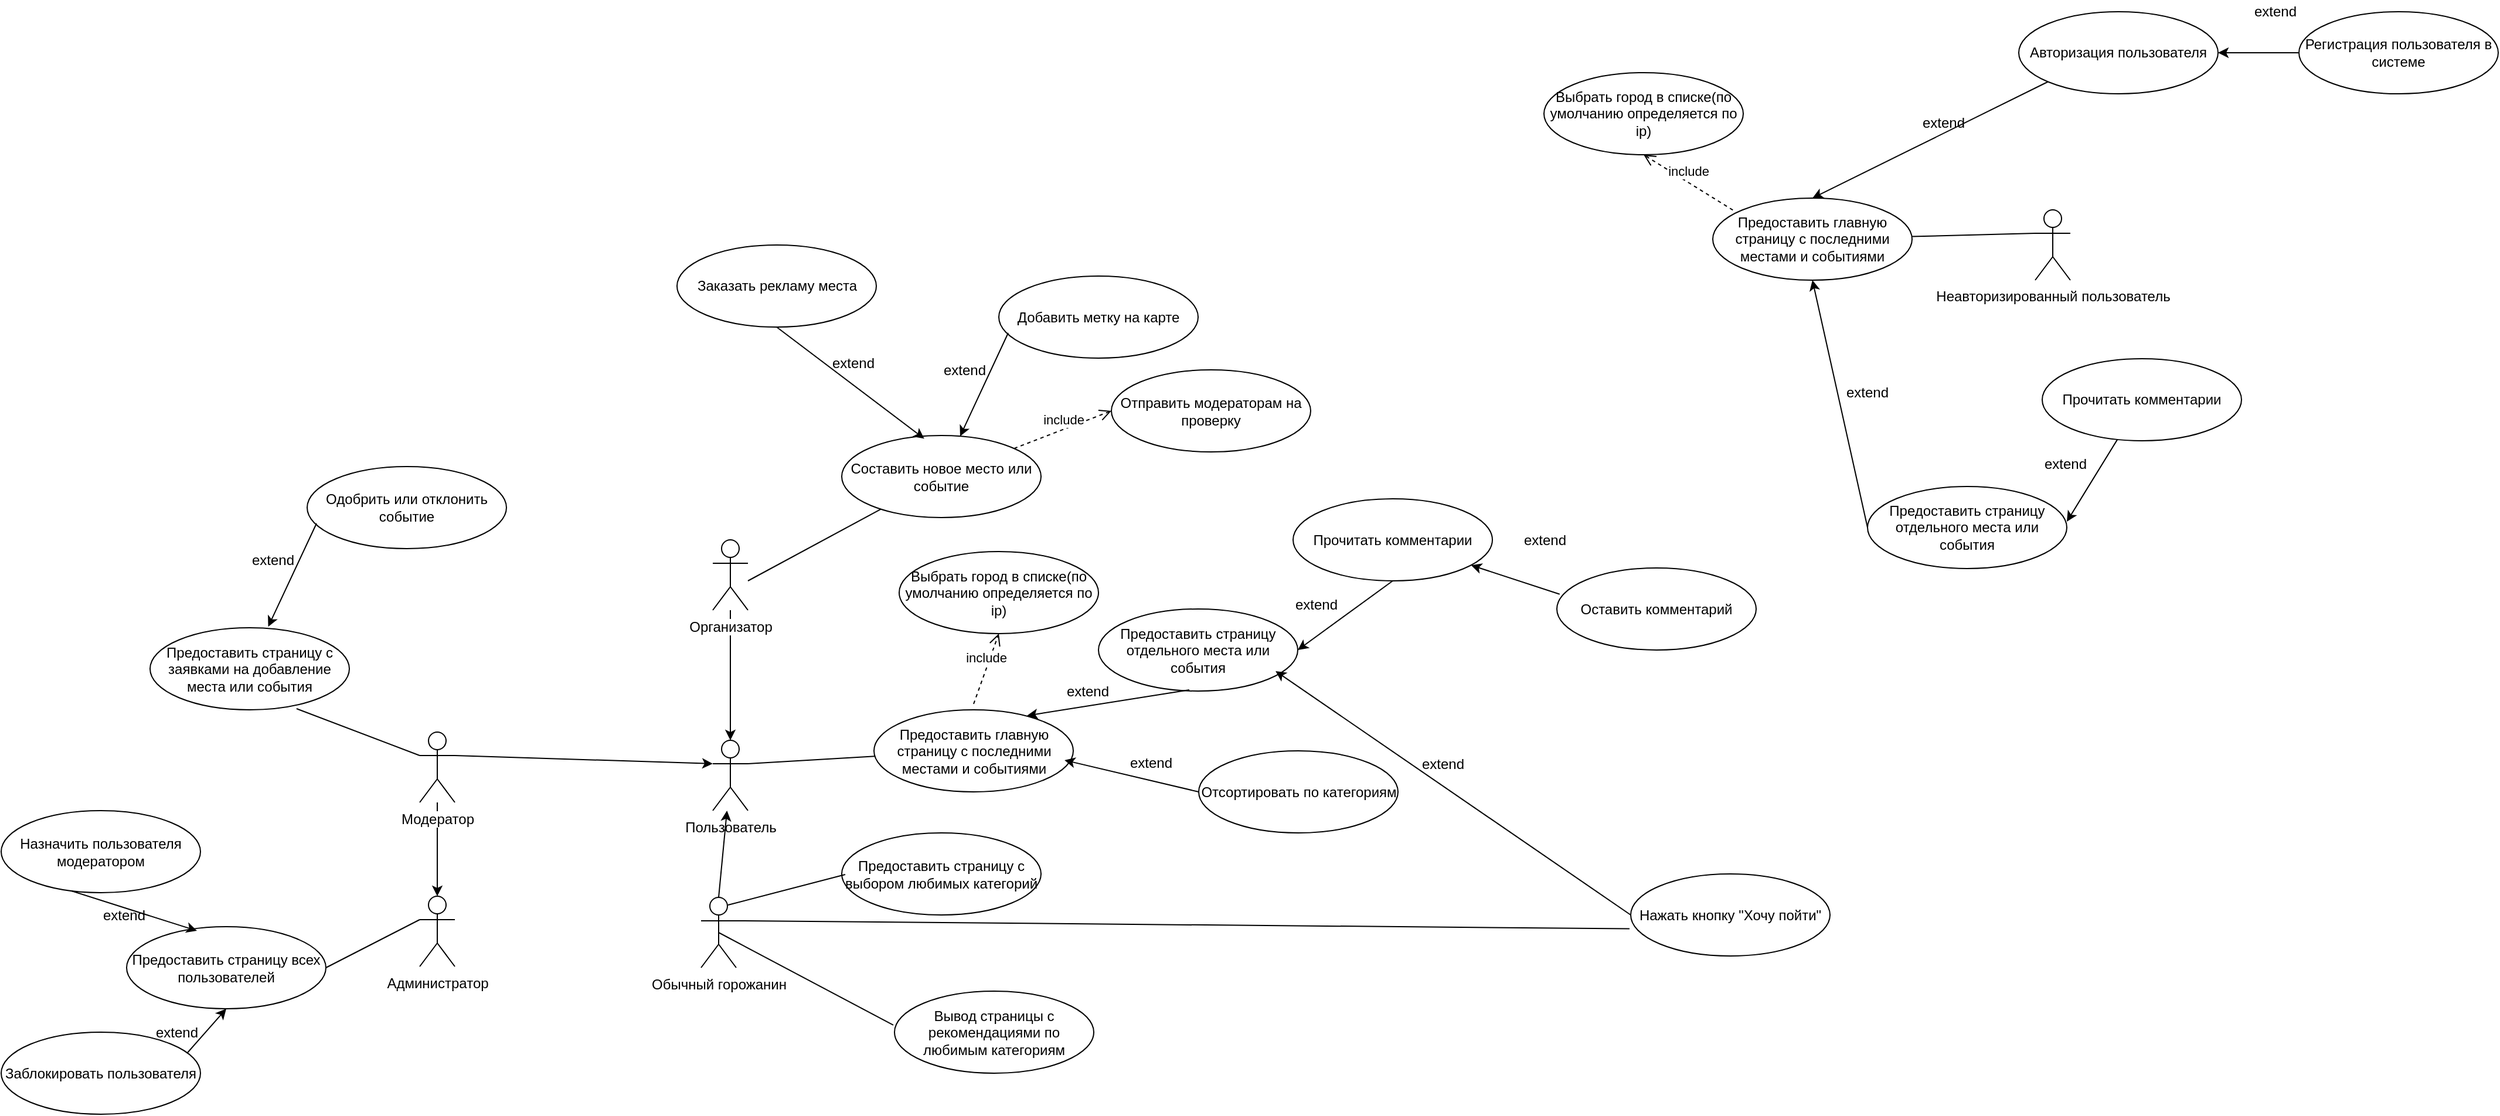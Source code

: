 <mxfile version="12.2.9" type="github" pages="1">
  <diagram id="u1nDRi898SEgDuD9-lZf" name="Page-1">
    <mxGraphModel dx="2381" dy="787" grid="1" gridSize="10" guides="1" tooltips="1" connect="1" arrows="1" fold="1" page="1" pageScale="1" pageWidth="827" pageHeight="1169" math="0" shadow="0">
      <root>
        <mxCell id="0"/>
        <mxCell id="1" parent="0"/>
        <mxCell id="AobaGqpmd5NbLkJ6BFAJ-1" value="Пользователь" style="shape=umlActor;verticalLabelPosition=bottom;labelBackgroundColor=#ffffff;verticalAlign=top;html=1;outlineConnect=0;" parent="1" vertex="1">
          <mxGeometry x="-53" y="746.5" width="30" height="60" as="geometry"/>
        </mxCell>
        <mxCell id="AobaGqpmd5NbLkJ6BFAJ-4" value="Авторизация пользователя" style="ellipse;whiteSpace=wrap;html=1;fillColor=none;" parent="1" vertex="1">
          <mxGeometry x="1061" y="125" width="170" height="70" as="geometry"/>
        </mxCell>
        <mxCell id="AobaGqpmd5NbLkJ6BFAJ-6" value="Предоставить главную страницу с последними местами и событиями" style="ellipse;whiteSpace=wrap;html=1;fillColor=none;" parent="1" vertex="1">
          <mxGeometry x="84.5" y="720.5" width="170" height="70" as="geometry"/>
        </mxCell>
        <mxCell id="AobaGqpmd5NbLkJ6BFAJ-7" value="" style="endArrow=none;html=1;exitX=1;exitY=0.333;exitDx=0;exitDy=0;exitPerimeter=0;" parent="1" source="AobaGqpmd5NbLkJ6BFAJ-1" target="AobaGqpmd5NbLkJ6BFAJ-6" edge="1">
          <mxGeometry width="50" height="50" relative="1" as="geometry">
            <mxPoint x="-73" y="895.5" as="sourcePoint"/>
            <mxPoint x="-23" y="845.5" as="targetPoint"/>
          </mxGeometry>
        </mxCell>
        <mxCell id="AobaGqpmd5NbLkJ6BFAJ-8" value="" style="endArrow=classic;html=1;entryX=0.5;entryY=0;entryDx=0;entryDy=0;exitX=0;exitY=1;exitDx=0;exitDy=0;" parent="1" source="AobaGqpmd5NbLkJ6BFAJ-4" target="AobaGqpmd5NbLkJ6BFAJ-37" edge="1">
          <mxGeometry width="50" height="50" relative="1" as="geometry">
            <mxPoint x="1110" y="210" as="sourcePoint"/>
            <mxPoint x="1000" y="200" as="targetPoint"/>
          </mxGeometry>
        </mxCell>
        <mxCell id="AobaGqpmd5NbLkJ6BFAJ-9" value="extend" style="text;html=1;strokeColor=none;fillColor=none;align=center;verticalAlign=middle;whiteSpace=wrap;rounded=0;" parent="1" vertex="1">
          <mxGeometry x="977" y="210" width="40" height="20" as="geometry"/>
        </mxCell>
        <mxCell id="AobaGqpmd5NbLkJ6BFAJ-11" value="Регистрация пользователя в системе" style="ellipse;whiteSpace=wrap;html=1;fillColor=none;" parent="1" vertex="1">
          <mxGeometry x="1300" y="125" width="170" height="70" as="geometry"/>
        </mxCell>
        <mxCell id="AobaGqpmd5NbLkJ6BFAJ-12" value="" style="endArrow=classic;html=1;entryX=1;entryY=0.5;entryDx=0;entryDy=0;exitX=0;exitY=0.5;exitDx=0;exitDy=0;" parent="1" source="AobaGqpmd5NbLkJ6BFAJ-11" edge="1" target="AobaGqpmd5NbLkJ6BFAJ-4">
          <mxGeometry width="50" height="50" relative="1" as="geometry">
            <mxPoint x="1300" y="120" as="sourcePoint"/>
            <mxPoint x="1334.79" y="135.86" as="targetPoint"/>
          </mxGeometry>
        </mxCell>
        <mxCell id="AobaGqpmd5NbLkJ6BFAJ-13" value="extend" style="text;html=1;strokeColor=none;fillColor=none;align=center;verticalAlign=middle;whiteSpace=wrap;rounded=0;" parent="1" vertex="1">
          <mxGeometry x="1260" y="115" width="40" height="20" as="geometry"/>
        </mxCell>
        <mxCell id="AobaGqpmd5NbLkJ6BFAJ-15" value="Обычный горожанин" style="shape=umlActor;verticalLabelPosition=bottom;labelBackgroundColor=#ffffff;verticalAlign=top;html=1;outlineConnect=0;" parent="1" vertex="1">
          <mxGeometry x="-63" y="880.5" width="30" height="60" as="geometry"/>
        </mxCell>
        <mxCell id="AobaGqpmd5NbLkJ6BFAJ-18" value="" style="endArrow=classic;html=1;" parent="1" target="AobaGqpmd5NbLkJ6BFAJ-1" edge="1">
          <mxGeometry width="50" height="50" relative="1" as="geometry">
            <mxPoint x="-48" y="880.5" as="sourcePoint"/>
            <mxPoint x="2" y="830.5" as="targetPoint"/>
          </mxGeometry>
        </mxCell>
        <mxCell id="AobaGqpmd5NbLkJ6BFAJ-19" value="" style="endArrow=none;html=1;" parent="1" edge="1">
          <mxGeometry width="50" height="50" relative="1" as="geometry">
            <mxPoint x="-40" y="887" as="sourcePoint"/>
            <mxPoint x="60" y="861" as="targetPoint"/>
          </mxGeometry>
        </mxCell>
        <mxCell id="AobaGqpmd5NbLkJ6BFAJ-20" value="Предоставить страницу с выбором любимых категорий" style="ellipse;whiteSpace=wrap;html=1;fillColor=none;" parent="1" vertex="1">
          <mxGeometry x="57" y="825.5" width="170" height="70" as="geometry"/>
        </mxCell>
        <mxCell id="AobaGqpmd5NbLkJ6BFAJ-21" value="" style="endArrow=none;html=1;exitX=0.5;exitY=0.5;exitDx=0;exitDy=0;exitPerimeter=0;entryX=-0.006;entryY=0.414;entryDx=0;entryDy=0;entryPerimeter=0;" parent="1" source="AobaGqpmd5NbLkJ6BFAJ-15" target="AobaGqpmd5NbLkJ6BFAJ-22" edge="1">
          <mxGeometry width="50" height="50" relative="1" as="geometry">
            <mxPoint x="-4" y="976" as="sourcePoint"/>
            <mxPoint x="104.172" y="970.392" as="targetPoint"/>
          </mxGeometry>
        </mxCell>
        <mxCell id="AobaGqpmd5NbLkJ6BFAJ-22" value="Вывод страницы с рекомендациями по любимым категориям" style="ellipse;whiteSpace=wrap;html=1;fillColor=none;" parent="1" vertex="1">
          <mxGeometry x="102" y="960.5" width="170" height="70" as="geometry"/>
        </mxCell>
        <mxCell id="AobaGqpmd5NbLkJ6BFAJ-23" value="Предоставить страницу отдельного места или события" style="ellipse;whiteSpace=wrap;html=1;fillColor=none;" parent="1" vertex="1">
          <mxGeometry x="276" y="634.5" width="170" height="70" as="geometry"/>
        </mxCell>
        <mxCell id="AobaGqpmd5NbLkJ6BFAJ-28" value="Прочитать комментарии" style="ellipse;whiteSpace=wrap;html=1;fillColor=none;" parent="1" vertex="1">
          <mxGeometry x="442" y="540.5" width="170" height="70" as="geometry"/>
        </mxCell>
        <mxCell id="AobaGqpmd5NbLkJ6BFAJ-26" value="" style="endArrow=classic;html=1;exitX=0;exitY=0.5;exitDx=0;exitDy=0;entryX=0.768;entryY=0.071;entryDx=0;entryDy=0;entryPerimeter=0;" parent="1" target="AobaGqpmd5NbLkJ6BFAJ-6" edge="1">
          <mxGeometry width="50" height="50" relative="1" as="geometry">
            <mxPoint x="353.5" y="703.5" as="sourcePoint"/>
            <mxPoint x="238.5" y="704.5" as="targetPoint"/>
          </mxGeometry>
        </mxCell>
        <mxCell id="AobaGqpmd5NbLkJ6BFAJ-27" value="extend" style="text;html=1;strokeColor=none;fillColor=none;align=center;verticalAlign=middle;whiteSpace=wrap;rounded=0;" parent="1" vertex="1">
          <mxGeometry x="247" y="694.5" width="40" height="20" as="geometry"/>
        </mxCell>
        <mxCell id="AobaGqpmd5NbLkJ6BFAJ-30" value="" style="endArrow=classic;html=1;exitX=0.5;exitY=1;exitDx=0;exitDy=0;entryX=1;entryY=0.5;entryDx=0;entryDy=0;" parent="1" source="AobaGqpmd5NbLkJ6BFAJ-28" target="AobaGqpmd5NbLkJ6BFAJ-23" edge="1">
          <mxGeometry width="50" height="50" relative="1" as="geometry">
            <mxPoint x="353.5" y="830" as="sourcePoint"/>
            <mxPoint x="238.5" y="831" as="targetPoint"/>
          </mxGeometry>
        </mxCell>
        <mxCell id="AobaGqpmd5NbLkJ6BFAJ-31" value="extend" style="text;html=1;strokeColor=none;fillColor=none;align=center;verticalAlign=middle;whiteSpace=wrap;rounded=0;" parent="1" vertex="1">
          <mxGeometry x="442" y="620.5" width="40" height="20" as="geometry"/>
        </mxCell>
        <mxCell id="AobaGqpmd5NbLkJ6BFAJ-34" value="Неавторизированный пользователь" style="shape=umlActor;verticalLabelPosition=bottom;labelBackgroundColor=#ffffff;verticalAlign=top;html=1;outlineConnect=0;" parent="1" vertex="1">
          <mxGeometry x="1075" y="294" width="30" height="60" as="geometry"/>
        </mxCell>
        <mxCell id="AobaGqpmd5NbLkJ6BFAJ-37" value="Предоставить главную страницу с последними местами и событиями" style="ellipse;whiteSpace=wrap;html=1;fillColor=none;" parent="1" vertex="1">
          <mxGeometry x="800" y="284" width="170" height="70" as="geometry"/>
        </mxCell>
        <mxCell id="AobaGqpmd5NbLkJ6BFAJ-38" value="Предоставить страницу отдельного места или события" style="ellipse;whiteSpace=wrap;html=1;fillColor=none;" parent="1" vertex="1">
          <mxGeometry x="932" y="530" width="170" height="70" as="geometry"/>
        </mxCell>
        <mxCell id="AobaGqpmd5NbLkJ6BFAJ-39" value="" style="endArrow=classic;html=1;exitX=0;exitY=0.5;exitDx=0;exitDy=0;entryX=0.5;entryY=1;entryDx=0;entryDy=0;" parent="1" source="AobaGqpmd5NbLkJ6BFAJ-38" target="AobaGqpmd5NbLkJ6BFAJ-37" edge="1">
          <mxGeometry width="50" height="50" relative="1" as="geometry">
            <mxPoint x="1259" y="449" as="sourcePoint"/>
            <mxPoint x="1144" y="450" as="targetPoint"/>
          </mxGeometry>
        </mxCell>
        <mxCell id="AobaGqpmd5NbLkJ6BFAJ-40" value="extend" style="text;html=1;strokeColor=none;fillColor=none;align=center;verticalAlign=middle;whiteSpace=wrap;rounded=0;" parent="1" vertex="1">
          <mxGeometry x="912" y="440" width="40" height="20" as="geometry"/>
        </mxCell>
        <mxCell id="AobaGqpmd5NbLkJ6BFAJ-42" value="" style="endArrow=none;html=1;entryX=0;entryY=0.333;entryDx=0;entryDy=0;entryPerimeter=0;" parent="1" source="AobaGqpmd5NbLkJ6BFAJ-37" target="AobaGqpmd5NbLkJ6BFAJ-34" edge="1">
          <mxGeometry width="50" height="50" relative="1" as="geometry">
            <mxPoint x="1040" y="404" as="sourcePoint"/>
            <mxPoint x="1090" y="354" as="targetPoint"/>
          </mxGeometry>
        </mxCell>
        <mxCell id="AobaGqpmd5NbLkJ6BFAJ-43" value="Прочитать комментарии" style="ellipse;whiteSpace=wrap;html=1;fillColor=none;" parent="1" vertex="1">
          <mxGeometry x="1081" y="421" width="170" height="70" as="geometry"/>
        </mxCell>
        <mxCell id="AobaGqpmd5NbLkJ6BFAJ-44" value="" style="endArrow=classic;html=1;" parent="1" source="AobaGqpmd5NbLkJ6BFAJ-43" edge="1">
          <mxGeometry width="50" height="50" relative="1" as="geometry">
            <mxPoint x="992.5" y="710.5" as="sourcePoint"/>
            <mxPoint x="1102" y="560" as="targetPoint"/>
          </mxGeometry>
        </mxCell>
        <mxCell id="AobaGqpmd5NbLkJ6BFAJ-45" value="extend" style="text;html=1;strokeColor=none;fillColor=none;align=center;verticalAlign=middle;whiteSpace=wrap;rounded=0;" parent="1" vertex="1">
          <mxGeometry x="1081" y="501" width="40" height="20" as="geometry"/>
        </mxCell>
        <mxCell id="AobaGqpmd5NbLkJ6BFAJ-50" value="Оставить комментарий" style="ellipse;whiteSpace=wrap;html=1;fillColor=none;" parent="1" vertex="1">
          <mxGeometry x="667" y="599.5" width="170" height="70" as="geometry"/>
        </mxCell>
        <mxCell id="AobaGqpmd5NbLkJ6BFAJ-53" value="" style="edgeStyle=orthogonalEdgeStyle;rounded=0;orthogonalLoop=1;jettySize=auto;html=1;entryX=0.5;entryY=0;entryDx=0;entryDy=0;entryPerimeter=0;" parent="1" source="AobaGqpmd5NbLkJ6BFAJ-51" target="AobaGqpmd5NbLkJ6BFAJ-1" edge="1">
          <mxGeometry relative="1" as="geometry">
            <mxPoint x="-23" y="690.5" as="targetPoint"/>
          </mxGeometry>
        </mxCell>
        <mxCell id="AobaGqpmd5NbLkJ6BFAJ-51" value="Организатор" style="shape=umlActor;verticalLabelPosition=bottom;labelBackgroundColor=#ffffff;verticalAlign=top;html=1;outlineConnect=0;" parent="1" vertex="1">
          <mxGeometry x="-53" y="575.5" width="30" height="60" as="geometry"/>
        </mxCell>
        <mxCell id="AobaGqpmd5NbLkJ6BFAJ-57" value="Отсортировать по категориям" style="ellipse;whiteSpace=wrap;html=1;fillColor=none;" parent="1" vertex="1">
          <mxGeometry x="361.5" y="755.5" width="170" height="70" as="geometry"/>
        </mxCell>
        <mxCell id="AobaGqpmd5NbLkJ6BFAJ-58" value="Составить новое место или событие" style="ellipse;whiteSpace=wrap;html=1;fillColor=none;" parent="1" vertex="1">
          <mxGeometry x="57" y="486.5" width="170" height="70" as="geometry"/>
        </mxCell>
        <mxCell id="AobaGqpmd5NbLkJ6BFAJ-59" value="" style="endArrow=none;html=1;exitX=1;exitY=0.333;exitDx=0;exitDy=0;exitPerimeter=0;" parent="1" target="AobaGqpmd5NbLkJ6BFAJ-58" edge="1">
          <mxGeometry width="50" height="50" relative="1" as="geometry">
            <mxPoint x="-23" y="610.5" as="sourcePoint"/>
            <mxPoint x="-23" y="689.5" as="targetPoint"/>
          </mxGeometry>
        </mxCell>
        <mxCell id="AobaGqpmd5NbLkJ6BFAJ-60" value="include" style="html=1;verticalAlign=bottom;endArrow=open;dashed=1;endSize=8;entryX=0;entryY=0.5;entryDx=0;entryDy=0;" parent="1" source="AobaGqpmd5NbLkJ6BFAJ-58" edge="1" target="AobaGqpmd5NbLkJ6BFAJ-61">
          <mxGeometry relative="1" as="geometry">
            <mxPoint x="148.5" y="452.5" as="sourcePoint"/>
            <mxPoint x="255.5" y="472.5" as="targetPoint"/>
          </mxGeometry>
        </mxCell>
        <mxCell id="AobaGqpmd5NbLkJ6BFAJ-61" value="Отправить модераторам на проверку" style="ellipse;whiteSpace=wrap;html=1;fillColor=none;" parent="1" vertex="1">
          <mxGeometry x="287" y="430.5" width="170" height="70" as="geometry"/>
        </mxCell>
        <mxCell id="AobaGqpmd5NbLkJ6BFAJ-62" value="" style="endArrow=classic;html=1;exitX=0;exitY=0.5;exitDx=0;exitDy=0;entryX=0.768;entryY=0.071;entryDx=0;entryDy=0;entryPerimeter=0;fixDash=0;" parent="1" source="AobaGqpmd5NbLkJ6BFAJ-57" edge="1">
          <mxGeometry width="50" height="50" relative="1" as="geometry">
            <mxPoint x="385.5" y="741.5" as="sourcePoint"/>
            <mxPoint x="247.06" y="763.47" as="targetPoint"/>
          </mxGeometry>
        </mxCell>
        <mxCell id="AobaGqpmd5NbLkJ6BFAJ-63" value="extend" style="text;html=1;strokeColor=none;fillColor=none;align=center;verticalAlign=middle;whiteSpace=wrap;rounded=0;" parent="1" vertex="1">
          <mxGeometry x="300.5" y="755.5" width="40" height="20" as="geometry"/>
        </mxCell>
        <mxCell id="AobaGqpmd5NbLkJ6BFAJ-64" value="Добавить метку на карте" style="ellipse;whiteSpace=wrap;html=1;fillColor=none;" parent="1" vertex="1">
          <mxGeometry x="191" y="350.5" width="170" height="70" as="geometry"/>
        </mxCell>
        <mxCell id="AobaGqpmd5NbLkJ6BFAJ-65" value="extend" style="text;html=1;strokeColor=none;fillColor=none;align=center;verticalAlign=middle;whiteSpace=wrap;rounded=0;" parent="1" vertex="1">
          <mxGeometry x="142" y="420.5" width="40" height="20" as="geometry"/>
        </mxCell>
        <mxCell id="AobaGqpmd5NbLkJ6BFAJ-66" value="" style="endArrow=classic;html=1;exitX=0;exitY=0.5;exitDx=0;exitDy=0;" parent="1" target="AobaGqpmd5NbLkJ6BFAJ-58" edge="1">
          <mxGeometry width="50" height="50" relative="1" as="geometry">
            <mxPoint x="199.0" y="399" as="sourcePoint"/>
            <mxPoint x="84.56" y="371.97" as="targetPoint"/>
          </mxGeometry>
        </mxCell>
        <mxCell id="8umzi9sZa_IY-OGStx1o-4" value="" style="endArrow=classic;html=1;exitX=0.014;exitY=0.32;exitDx=0;exitDy=0;exitPerimeter=0;" edge="1" parent="1" source="AobaGqpmd5NbLkJ6BFAJ-50" target="AobaGqpmd5NbLkJ6BFAJ-28">
          <mxGeometry width="50" height="50" relative="1" as="geometry">
            <mxPoint x="612" y="581.5" as="sourcePoint"/>
            <mxPoint x="531.0" y="640.5" as="targetPoint"/>
          </mxGeometry>
        </mxCell>
        <mxCell id="8umzi9sZa_IY-OGStx1o-5" value="extend" style="text;html=1;strokeColor=none;fillColor=none;align=center;verticalAlign=middle;whiteSpace=wrap;rounded=0;" vertex="1" parent="1">
          <mxGeometry x="637" y="565.5" width="40" height="20" as="geometry"/>
        </mxCell>
        <mxCell id="8umzi9sZa_IY-OGStx1o-8" value="Нажать кнопку &quot;Хочу пойти&quot;" style="ellipse;whiteSpace=wrap;html=1;fillColor=none;" vertex="1" parent="1">
          <mxGeometry x="730" y="860.5" width="170" height="70" as="geometry"/>
        </mxCell>
        <mxCell id="8umzi9sZa_IY-OGStx1o-9" value="" style="endArrow=classic;html=1;exitX=0;exitY=0.5;exitDx=0;exitDy=0;entryX=0.768;entryY=0.071;entryDx=0;entryDy=0;entryPerimeter=0;fixDash=0;" edge="1" parent="1" source="8umzi9sZa_IY-OGStx1o-8">
          <mxGeometry width="50" height="50" relative="1" as="geometry">
            <mxPoint x="565.5" y="665.5" as="sourcePoint"/>
            <mxPoint x="427.06" y="687.47" as="targetPoint"/>
          </mxGeometry>
        </mxCell>
        <mxCell id="8umzi9sZa_IY-OGStx1o-10" value="extend" style="text;html=1;strokeColor=none;fillColor=none;align=center;verticalAlign=middle;whiteSpace=wrap;rounded=0;" vertex="1" parent="1">
          <mxGeometry x="550" y="756.5" width="40" height="20" as="geometry"/>
        </mxCell>
        <mxCell id="8umzi9sZa_IY-OGStx1o-26" value="" style="edgeStyle=orthogonalEdgeStyle;rounded=0;orthogonalLoop=1;jettySize=auto;html=1;" edge="1" parent="1" source="8umzi9sZa_IY-OGStx1o-11" target="8umzi9sZa_IY-OGStx1o-25">
          <mxGeometry relative="1" as="geometry"/>
        </mxCell>
        <mxCell id="8umzi9sZa_IY-OGStx1o-11" value="Модератор" style="shape=umlActor;verticalLabelPosition=bottom;labelBackgroundColor=#ffffff;verticalAlign=top;html=1;outlineConnect=0;" vertex="1" parent="1">
          <mxGeometry x="-303" y="739.5" width="30" height="60" as="geometry"/>
        </mxCell>
        <mxCell id="8umzi9sZa_IY-OGStx1o-25" value="Администратор" style="shape=umlActor;verticalLabelPosition=bottom;labelBackgroundColor=#ffffff;verticalAlign=top;html=1;outlineConnect=0;" vertex="1" parent="1">
          <mxGeometry x="-303" y="879.5" width="30" height="60" as="geometry"/>
        </mxCell>
        <mxCell id="8umzi9sZa_IY-OGStx1o-12" value="" style="endArrow=classic;html=1;exitX=1;exitY=0.333;exitDx=0;exitDy=0;exitPerimeter=0;entryX=0;entryY=0.333;entryDx=0;entryDy=0;entryPerimeter=0;" edge="1" parent="1" source="8umzi9sZa_IY-OGStx1o-11" target="AobaGqpmd5NbLkJ6BFAJ-1">
          <mxGeometry width="50" height="50" relative="1" as="geometry">
            <mxPoint x="-38" y="890.5" as="sourcePoint"/>
            <mxPoint x="-30.885" y="816.5" as="targetPoint"/>
          </mxGeometry>
        </mxCell>
        <mxCell id="8umzi9sZa_IY-OGStx1o-13" value="Заказать рекламу места" style="ellipse;whiteSpace=wrap;html=1;fillColor=none;" vertex="1" parent="1">
          <mxGeometry x="-83.5" y="324" width="170" height="70" as="geometry"/>
        </mxCell>
        <mxCell id="8umzi9sZa_IY-OGStx1o-14" value="extend" style="text;html=1;strokeColor=none;fillColor=none;align=center;verticalAlign=middle;whiteSpace=wrap;rounded=0;" vertex="1" parent="1">
          <mxGeometry x="46.5" y="414.5" width="40" height="20" as="geometry"/>
        </mxCell>
        <mxCell id="8umzi9sZa_IY-OGStx1o-15" value="" style="endArrow=classic;html=1;exitX=0.5;exitY=1;exitDx=0;exitDy=0;entryX=0.414;entryY=0.039;entryDx=0;entryDy=0;entryPerimeter=0;" edge="1" parent="1" source="8umzi9sZa_IY-OGStx1o-13" target="AobaGqpmd5NbLkJ6BFAJ-58">
          <mxGeometry width="50" height="50" relative="1" as="geometry">
            <mxPoint x="-75.5" y="372.5" as="sourcePoint"/>
            <mxPoint x="17" y="481.5" as="targetPoint"/>
          </mxGeometry>
        </mxCell>
        <mxCell id="8umzi9sZa_IY-OGStx1o-17" value="" style="endArrow=none;html=1;exitX=1;exitY=0.333;exitDx=0;exitDy=0;exitPerimeter=0;entryX=-0.006;entryY=0.668;entryDx=0;entryDy=0;entryPerimeter=0;" edge="1" parent="1" source="AobaGqpmd5NbLkJ6BFAJ-15" target="8umzi9sZa_IY-OGStx1o-8">
          <mxGeometry width="50" height="50" relative="1" as="geometry">
            <mxPoint x="-23" y="906" as="sourcePoint"/>
            <mxPoint x="740" y="901" as="targetPoint"/>
          </mxGeometry>
        </mxCell>
        <mxCell id="8umzi9sZa_IY-OGStx1o-20" value="Предоставить страницу с заявками на добавление места или события" style="ellipse;whiteSpace=wrap;html=1;fillColor=none;" vertex="1" parent="1">
          <mxGeometry x="-533" y="650.5" width="170" height="70" as="geometry"/>
        </mxCell>
        <mxCell id="8umzi9sZa_IY-OGStx1o-21" value="" style="endArrow=none;html=1;exitX=0;exitY=0.333;exitDx=0;exitDy=0;exitPerimeter=0;entryX=0.735;entryY=0.986;entryDx=0;entryDy=0;entryPerimeter=0;" edge="1" parent="1" source="8umzi9sZa_IY-OGStx1o-11" target="8umzi9sZa_IY-OGStx1o-20">
          <mxGeometry width="50" height="50" relative="1" as="geometry">
            <mxPoint x="-13" y="776.5" as="sourcePoint"/>
            <mxPoint x="95.311" y="770.323" as="targetPoint"/>
          </mxGeometry>
        </mxCell>
        <mxCell id="8umzi9sZa_IY-OGStx1o-22" value="Одобрить или отклонить событие" style="ellipse;whiteSpace=wrap;html=1;fillColor=none;" vertex="1" parent="1">
          <mxGeometry x="-399" y="513" width="170" height="70" as="geometry"/>
        </mxCell>
        <mxCell id="8umzi9sZa_IY-OGStx1o-23" value="extend" style="text;html=1;strokeColor=none;fillColor=none;align=center;verticalAlign=middle;whiteSpace=wrap;rounded=0;" vertex="1" parent="1">
          <mxGeometry x="-448" y="583" width="40" height="20" as="geometry"/>
        </mxCell>
        <mxCell id="8umzi9sZa_IY-OGStx1o-24" value="" style="endArrow=classic;html=1;exitX=0;exitY=0.5;exitDx=0;exitDy=0;" edge="1" parent="1">
          <mxGeometry width="50" height="50" relative="1" as="geometry">
            <mxPoint x="-391.0" y="561.5" as="sourcePoint"/>
            <mxPoint x="-432.214" y="649.609" as="targetPoint"/>
          </mxGeometry>
        </mxCell>
        <mxCell id="8umzi9sZa_IY-OGStx1o-29" value="Предоставить страницу всех пользователей" style="ellipse;whiteSpace=wrap;html=1;fillColor=none;" vertex="1" parent="1">
          <mxGeometry x="-553" y="905.5" width="170" height="70" as="geometry"/>
        </mxCell>
        <mxCell id="8umzi9sZa_IY-OGStx1o-30" value="" style="endArrow=none;html=1;exitX=0;exitY=0.333;exitDx=0;exitDy=0;exitPerimeter=0;entryX=1;entryY=0.5;entryDx=0;entryDy=0;" edge="1" parent="1" target="8umzi9sZa_IY-OGStx1o-29">
          <mxGeometry width="50" height="50" relative="1" as="geometry">
            <mxPoint x="-303" y="899.5" as="sourcePoint"/>
            <mxPoint x="-408.05" y="859.52" as="targetPoint"/>
          </mxGeometry>
        </mxCell>
        <mxCell id="8umzi9sZa_IY-OGStx1o-31" value="Заблокировать пользователя" style="ellipse;whiteSpace=wrap;html=1;fillColor=none;" vertex="1" parent="1">
          <mxGeometry x="-660" y="995.5" width="170" height="70" as="geometry"/>
        </mxCell>
        <mxCell id="8umzi9sZa_IY-OGStx1o-32" value="Назначить пользователя модератором" style="ellipse;whiteSpace=wrap;html=1;fillColor=none;" vertex="1" parent="1">
          <mxGeometry x="-660" y="806.5" width="170" height="70" as="geometry"/>
        </mxCell>
        <mxCell id="8umzi9sZa_IY-OGStx1o-34" value="extend" style="text;html=1;strokeColor=none;fillColor=none;align=center;verticalAlign=middle;whiteSpace=wrap;rounded=0;" vertex="1" parent="1">
          <mxGeometry x="-575" y="885.5" width="40" height="20" as="geometry"/>
        </mxCell>
        <mxCell id="8umzi9sZa_IY-OGStx1o-35" value="" style="endArrow=classic;html=1;exitX=0;exitY=0.5;exitDx=0;exitDy=0;entryX=0.5;entryY=0;entryDx=0;entryDy=0;" edge="1" parent="1">
          <mxGeometry width="50" height="50" relative="1" as="geometry">
            <mxPoint x="-600.0" y="875" as="sourcePoint"/>
            <mxPoint x="-493" y="909" as="targetPoint"/>
          </mxGeometry>
        </mxCell>
        <mxCell id="8umzi9sZa_IY-OGStx1o-37" value="extend" style="text;html=1;strokeColor=none;fillColor=none;align=center;verticalAlign=middle;whiteSpace=wrap;rounded=0;" vertex="1" parent="1">
          <mxGeometry x="-530" y="985.5" width="40" height="20" as="geometry"/>
        </mxCell>
        <mxCell id="8umzi9sZa_IY-OGStx1o-38" value="" style="endArrow=classic;html=1;exitX=0;exitY=0.5;exitDx=0;exitDy=0;entryX=0.5;entryY=1;entryDx=0;entryDy=0;" edge="1" parent="1" target="8umzi9sZa_IY-OGStx1o-29">
          <mxGeometry width="50" height="50" relative="1" as="geometry">
            <mxPoint x="-501.5" y="1013.5" as="sourcePoint"/>
            <mxPoint x="-394.5" y="1047.5" as="targetPoint"/>
          </mxGeometry>
        </mxCell>
        <mxCell id="8umzi9sZa_IY-OGStx1o-41" value="include" style="html=1;verticalAlign=bottom;endArrow=open;dashed=1;endSize=8;entryX=0.5;entryY=1;entryDx=0;entryDy=0;exitX=0.5;exitY=0;exitDx=0;exitDy=0;" edge="1" parent="1" target="8umzi9sZa_IY-OGStx1o-42">
          <mxGeometry relative="1" as="geometry">
            <mxPoint x="169.5" y="715.5" as="sourcePoint"/>
            <mxPoint x="74.5" y="627.5" as="targetPoint"/>
          </mxGeometry>
        </mxCell>
        <mxCell id="8umzi9sZa_IY-OGStx1o-42" value="Выбрать город в списке(по умолчанию определяется по ip)" style="ellipse;whiteSpace=wrap;html=1;fillColor=none;" vertex="1" parent="1">
          <mxGeometry x="106" y="585.5" width="170" height="70" as="geometry"/>
        </mxCell>
        <mxCell id="8umzi9sZa_IY-OGStx1o-43" value="include" style="html=1;verticalAlign=bottom;endArrow=open;dashed=1;endSize=8;entryX=0.5;entryY=1;entryDx=0;entryDy=0;exitX=0.036;exitY=0.353;exitDx=0;exitDy=0;exitPerimeter=0;" edge="1" parent="1" target="8umzi9sZa_IY-OGStx1o-44">
          <mxGeometry relative="1" as="geometry">
            <mxPoint x="817.12" y="294.21" as="sourcePoint"/>
            <mxPoint x="624.5" y="219.0" as="targetPoint"/>
          </mxGeometry>
        </mxCell>
        <mxCell id="8umzi9sZa_IY-OGStx1o-44" value="Выбрать город в списке(по умолчанию определяется по ip)" style="ellipse;whiteSpace=wrap;html=1;fillColor=none;" vertex="1" parent="1">
          <mxGeometry x="656" y="177" width="170" height="70" as="geometry"/>
        </mxCell>
      </root>
    </mxGraphModel>
  </diagram>
</mxfile>
